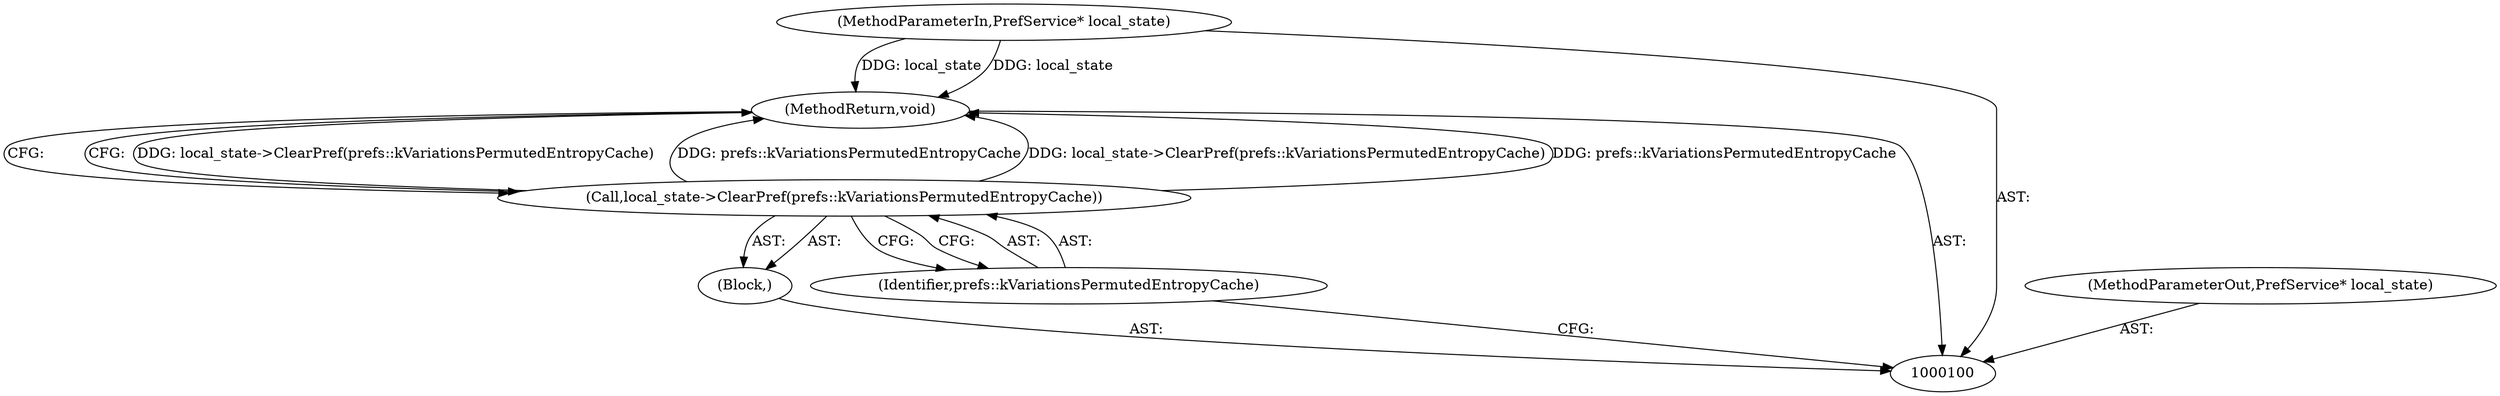digraph "1_Chrome_7cb8e1ae121cf6b14aa0a59cc708de630c0ef965_3" {
"1000105" [label="(MethodReturn,void)"];
"1000101" [label="(MethodParameterIn,PrefService* local_state)"];
"1000114" [label="(MethodParameterOut,PrefService* local_state)"];
"1000102" [label="(Block,)"];
"1000103" [label="(Call,local_state->ClearPref(prefs::kVariationsPermutedEntropyCache))"];
"1000104" [label="(Identifier,prefs::kVariationsPermutedEntropyCache)"];
"1000105" -> "1000100"  [label="AST: "];
"1000105" -> "1000103"  [label="CFG: "];
"1000103" -> "1000105"  [label="DDG: local_state->ClearPref(prefs::kVariationsPermutedEntropyCache)"];
"1000103" -> "1000105"  [label="DDG: prefs::kVariationsPermutedEntropyCache"];
"1000101" -> "1000105"  [label="DDG: local_state"];
"1000101" -> "1000100"  [label="AST: "];
"1000101" -> "1000105"  [label="DDG: local_state"];
"1000114" -> "1000100"  [label="AST: "];
"1000102" -> "1000100"  [label="AST: "];
"1000103" -> "1000102"  [label="AST: "];
"1000103" -> "1000102"  [label="AST: "];
"1000103" -> "1000104"  [label="CFG: "];
"1000104" -> "1000103"  [label="AST: "];
"1000105" -> "1000103"  [label="CFG: "];
"1000103" -> "1000105"  [label="DDG: local_state->ClearPref(prefs::kVariationsPermutedEntropyCache)"];
"1000103" -> "1000105"  [label="DDG: prefs::kVariationsPermutedEntropyCache"];
"1000104" -> "1000103"  [label="AST: "];
"1000104" -> "1000100"  [label="CFG: "];
"1000103" -> "1000104"  [label="CFG: "];
}
